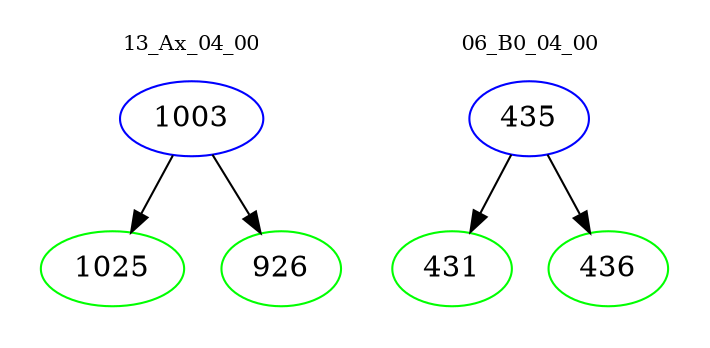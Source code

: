 digraph{
subgraph cluster_0 {
color = white
label = "13_Ax_04_00";
fontsize=10;
T0_1003 [label="1003", color="blue"]
T0_1003 -> T0_1025 [color="black"]
T0_1025 [label="1025", color="green"]
T0_1003 -> T0_926 [color="black"]
T0_926 [label="926", color="green"]
}
subgraph cluster_1 {
color = white
label = "06_B0_04_00";
fontsize=10;
T1_435 [label="435", color="blue"]
T1_435 -> T1_431 [color="black"]
T1_431 [label="431", color="green"]
T1_435 -> T1_436 [color="black"]
T1_436 [label="436", color="green"]
}
}
